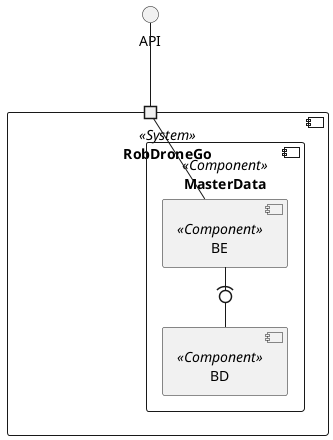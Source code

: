 @startuml
'https://plantuml.com/component-diagram


top to bottom direction

RobDroneGo <<System>>
component RobDroneGo{
component MasterData <<Component>>{
component BE <<Component>>
component BD <<Component>>
}
port " " as APIPort
}

BE -(0- BD
BE -- APIPort
API -- APIPort

@enduml

